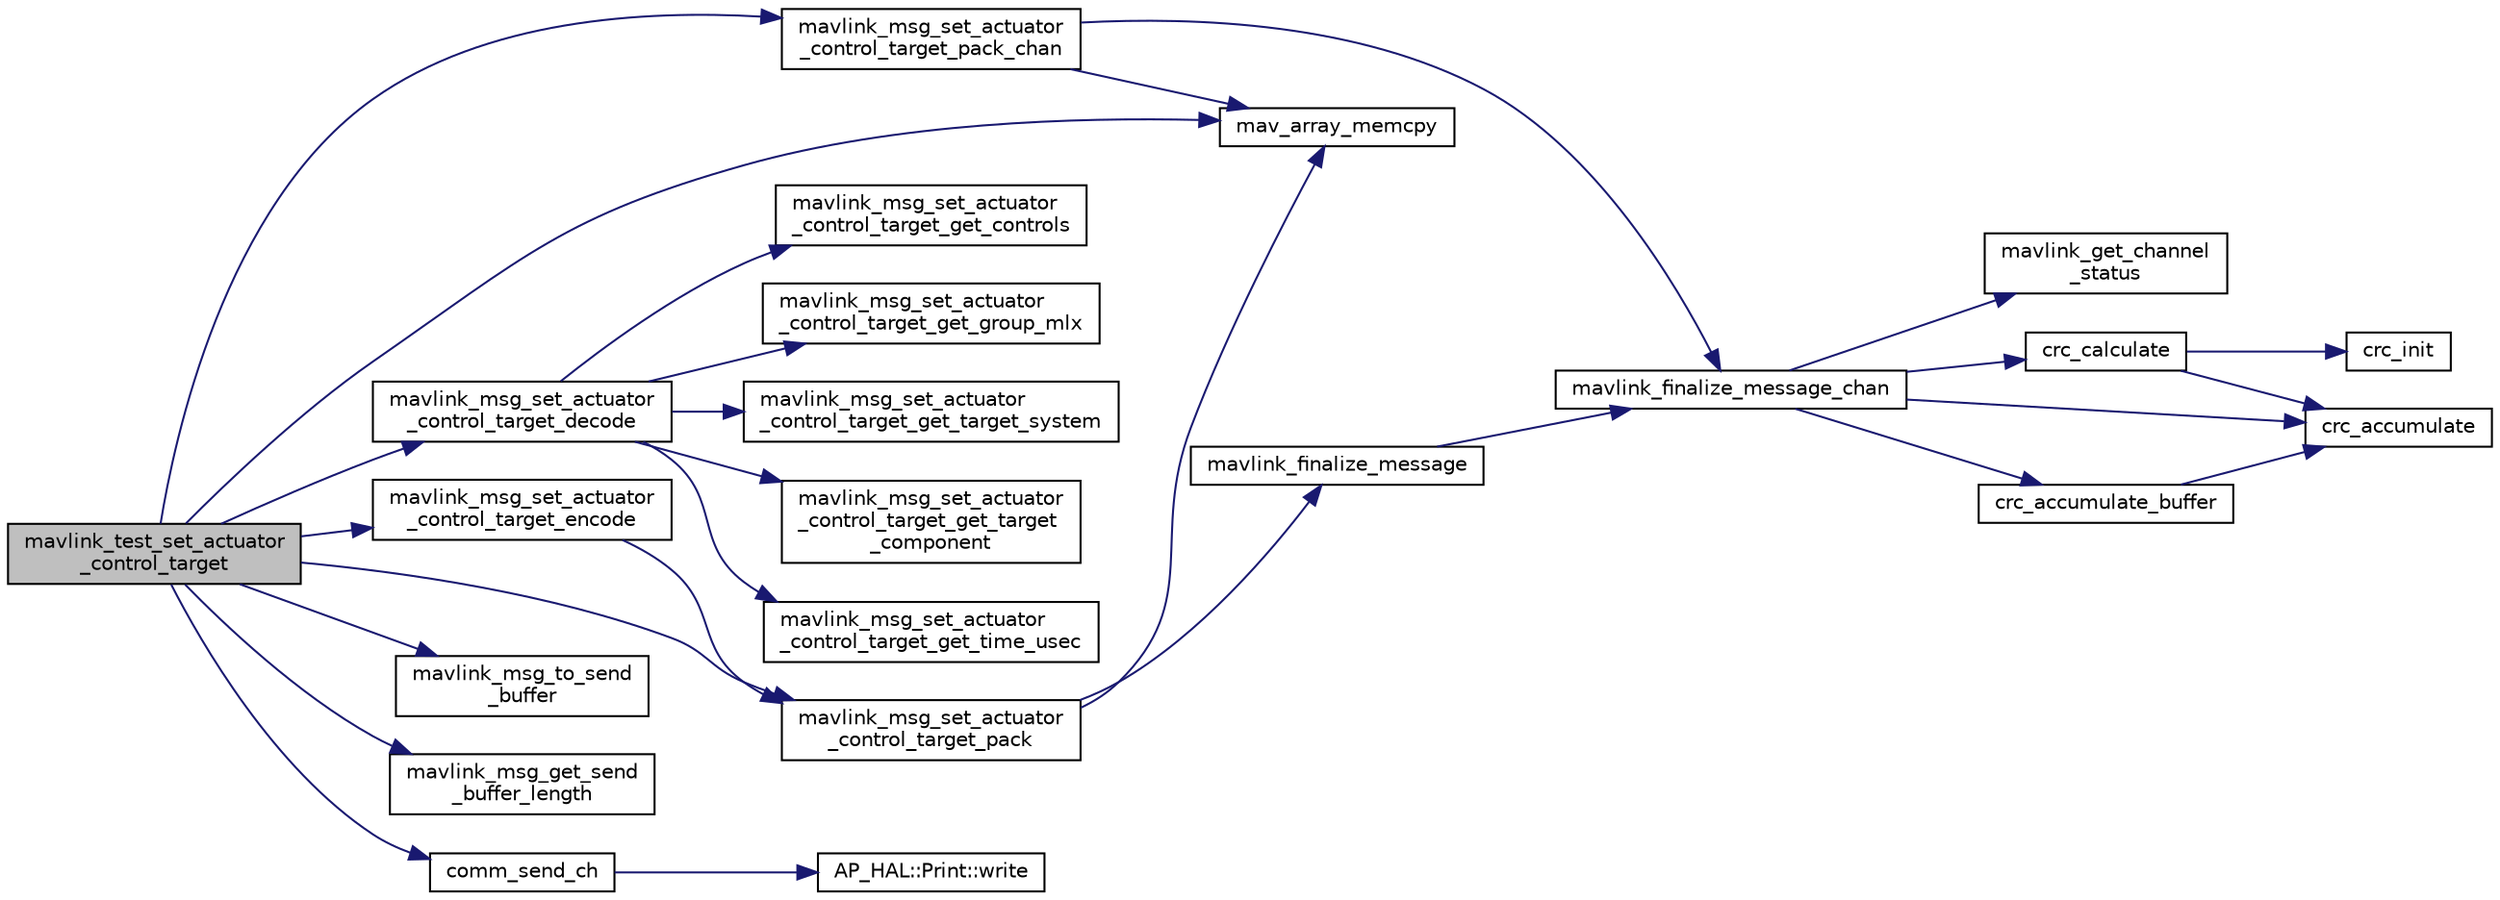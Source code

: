 digraph "mavlink_test_set_actuator_control_target"
{
 // INTERACTIVE_SVG=YES
  edge [fontname="Helvetica",fontsize="10",labelfontname="Helvetica",labelfontsize="10"];
  node [fontname="Helvetica",fontsize="10",shape=record];
  rankdir="LR";
  Node1 [label="mavlink_test_set_actuator\l_control_target",height=0.2,width=0.4,color="black", fillcolor="grey75", style="filled", fontcolor="black"];
  Node1 -> Node2 [color="midnightblue",fontsize="10",style="solid",fontname="Helvetica"];
  Node2 [label="mav_array_memcpy",height=0.2,width=0.4,color="black", fillcolor="white", style="filled",URL="$protocol_8h.html#a4486c3d5854cac1cb6a0fb1cc5ba570c"];
  Node1 -> Node3 [color="midnightblue",fontsize="10",style="solid",fontname="Helvetica"];
  Node3 [label="mavlink_msg_set_actuator\l_control_target_encode",height=0.2,width=0.4,color="black", fillcolor="white", style="filled",URL="$mavlink__msg__set__actuator__control__target_8h.html#aca0ec264679544142e0004df605d821f",tooltip="Encode a set_actuator_control_target struct. "];
  Node3 -> Node4 [color="midnightblue",fontsize="10",style="solid",fontname="Helvetica"];
  Node4 [label="mavlink_msg_set_actuator\l_control_target_pack",height=0.2,width=0.4,color="black", fillcolor="white", style="filled",URL="$mavlink__msg__set__actuator__control__target_8h.html#a5e2e47f43e1f1fa4086a60e7d04deb24",tooltip="Pack a set_actuator_control_target message. "];
  Node4 -> Node2 [color="midnightblue",fontsize="10",style="solid",fontname="Helvetica"];
  Node4 -> Node5 [color="midnightblue",fontsize="10",style="solid",fontname="Helvetica"];
  Node5 [label="mavlink_finalize_message",height=0.2,width=0.4,color="black", fillcolor="white", style="filled",URL="$mavlink__helpers_8h.html#af3bea083c5ec83f5b6570b2bd4a817d0",tooltip="Finalize a MAVLink message with MAVLINK_COMM_0 as default channel. "];
  Node5 -> Node6 [color="midnightblue",fontsize="10",style="solid",fontname="Helvetica"];
  Node6 [label="mavlink_finalize_message_chan",height=0.2,width=0.4,color="black", fillcolor="white", style="filled",URL="$mavlink__helpers_8h.html#aa66131138fc02101dcc73b4b556ab422",tooltip="Finalize a MAVLink message with channel assignment. "];
  Node6 -> Node7 [color="midnightblue",fontsize="10",style="solid",fontname="Helvetica"];
  Node7 [label="mavlink_get_channel\l_status",height=0.2,width=0.4,color="black", fillcolor="white", style="filled",URL="$mavlink__helpers_8h.html#ac006d308067f48514ca5c0cf0b046c28"];
  Node6 -> Node8 [color="midnightblue",fontsize="10",style="solid",fontname="Helvetica"];
  Node8 [label="crc_calculate",height=0.2,width=0.4,color="black", fillcolor="white", style="filled",URL="$checksum_8h.html#ab4264eb7b9e22aabb5cc3191bce35f4c",tooltip="Calculates the X.25 checksum on a byte buffer. "];
  Node8 -> Node9 [color="midnightblue",fontsize="10",style="solid",fontname="Helvetica"];
  Node9 [label="crc_init",height=0.2,width=0.4,color="black", fillcolor="white", style="filled",URL="$checksum_8h.html#aee738f6e20d31b027afdd966c79befae",tooltip="Initiliaze the buffer for the X.25 CRC. "];
  Node8 -> Node10 [color="midnightblue",fontsize="10",style="solid",fontname="Helvetica"];
  Node10 [label="crc_accumulate",height=0.2,width=0.4,color="black", fillcolor="white", style="filled",URL="$checksum_8h.html#ade2bbc31cd3b5b6d839556f56de61957",tooltip="Accumulate the X.25 CRC by adding one char at a time. "];
  Node6 -> Node11 [color="midnightblue",fontsize="10",style="solid",fontname="Helvetica"];
  Node11 [label="crc_accumulate_buffer",height=0.2,width=0.4,color="black", fillcolor="white", style="filled",URL="$checksum_8h.html#abcbaa800e8fcbcdf9bb48168657fbefd",tooltip="Accumulate the X.25 CRC by adding an array of bytes. "];
  Node11 -> Node10 [color="midnightblue",fontsize="10",style="solid",fontname="Helvetica"];
  Node6 -> Node10 [color="midnightblue",fontsize="10",style="solid",fontname="Helvetica"];
  Node1 -> Node12 [color="midnightblue",fontsize="10",style="solid",fontname="Helvetica"];
  Node12 [label="mavlink_msg_set_actuator\l_control_target_decode",height=0.2,width=0.4,color="black", fillcolor="white", style="filled",URL="$mavlink__msg__set__actuator__control__target_8h.html#a1c2973943d3ddedf60c6afc581d70144",tooltip="Decode a set_actuator_control_target message into a struct. "];
  Node12 -> Node13 [color="midnightblue",fontsize="10",style="solid",fontname="Helvetica"];
  Node13 [label="mavlink_msg_set_actuator\l_control_target_get_time_usec",height=0.2,width=0.4,color="black", fillcolor="white", style="filled",URL="$mavlink__msg__set__actuator__control__target_8h.html#a0580be8ded5018b2176a1f97eec9cd10",tooltip="Send a set_actuator_control_target message. "];
  Node12 -> Node14 [color="midnightblue",fontsize="10",style="solid",fontname="Helvetica"];
  Node14 [label="mavlink_msg_set_actuator\l_control_target_get_controls",height=0.2,width=0.4,color="black", fillcolor="white", style="filled",URL="$mavlink__msg__set__actuator__control__target_8h.html#aef5c8dd7037e383cdec75dd9d11c39b2",tooltip="Get field controls from set_actuator_control_target message. "];
  Node12 -> Node15 [color="midnightblue",fontsize="10",style="solid",fontname="Helvetica"];
  Node15 [label="mavlink_msg_set_actuator\l_control_target_get_group_mlx",height=0.2,width=0.4,color="black", fillcolor="white", style="filled",URL="$mavlink__msg__set__actuator__control__target_8h.html#ac4eb7776607c21e389f7c7d54523e0b0",tooltip="Get field group_mlx from set_actuator_control_target message. "];
  Node12 -> Node16 [color="midnightblue",fontsize="10",style="solid",fontname="Helvetica"];
  Node16 [label="mavlink_msg_set_actuator\l_control_target_get_target_system",height=0.2,width=0.4,color="black", fillcolor="white", style="filled",URL="$mavlink__msg__set__actuator__control__target_8h.html#af1cc24939f8e8cc956ef03c891bc42d8",tooltip="Get field target_system from set_actuator_control_target message. "];
  Node12 -> Node17 [color="midnightblue",fontsize="10",style="solid",fontname="Helvetica"];
  Node17 [label="mavlink_msg_set_actuator\l_control_target_get_target\l_component",height=0.2,width=0.4,color="black", fillcolor="white", style="filled",URL="$mavlink__msg__set__actuator__control__target_8h.html#ade0b16d30e0457cf90d7be64b47564b8",tooltip="Get field target_component from set_actuator_control_target message. "];
  Node1 -> Node4 [color="midnightblue",fontsize="10",style="solid",fontname="Helvetica"];
  Node1 -> Node18 [color="midnightblue",fontsize="10",style="solid",fontname="Helvetica"];
  Node18 [label="mavlink_msg_set_actuator\l_control_target_pack_chan",height=0.2,width=0.4,color="black", fillcolor="white", style="filled",URL="$mavlink__msg__set__actuator__control__target_8h.html#aade436fd5741cab1f6a66429543fe7b5",tooltip="Pack a set_actuator_control_target message on a channel. "];
  Node18 -> Node2 [color="midnightblue",fontsize="10",style="solid",fontname="Helvetica"];
  Node18 -> Node6 [color="midnightblue",fontsize="10",style="solid",fontname="Helvetica"];
  Node1 -> Node19 [color="midnightblue",fontsize="10",style="solid",fontname="Helvetica"];
  Node19 [label="mavlink_msg_to_send\l_buffer",height=0.2,width=0.4,color="black", fillcolor="white", style="filled",URL="$mavlink__helpers_8h.html#afea0a9befa84822fd62c2899ea0d849e",tooltip="Pack a message to send it over a serial byte stream. "];
  Node1 -> Node20 [color="midnightblue",fontsize="10",style="solid",fontname="Helvetica"];
  Node20 [label="mavlink_msg_get_send\l_buffer_length",height=0.2,width=0.4,color="black", fillcolor="white", style="filled",URL="$protocol_8h.html#aa86c08f27aabb7a2e12a67f189f590c8",tooltip="Get the required buffer size for this message. "];
  Node1 -> Node21 [color="midnightblue",fontsize="10",style="solid",fontname="Helvetica"];
  Node21 [label="comm_send_ch",height=0.2,width=0.4,color="black", fillcolor="white", style="filled",URL="$GCS__MAVLink_8h.html#ab753873a1ee10adedd0ce246311468f8"];
  Node21 -> Node22 [color="midnightblue",fontsize="10",style="solid",fontname="Helvetica"];
  Node22 [label="AP_HAL::Print::write",height=0.2,width=0.4,color="black", fillcolor="white", style="filled",URL="$classAP__HAL_1_1Print.html#acc65391952a43334f8f5c9bef341f501"];
}
